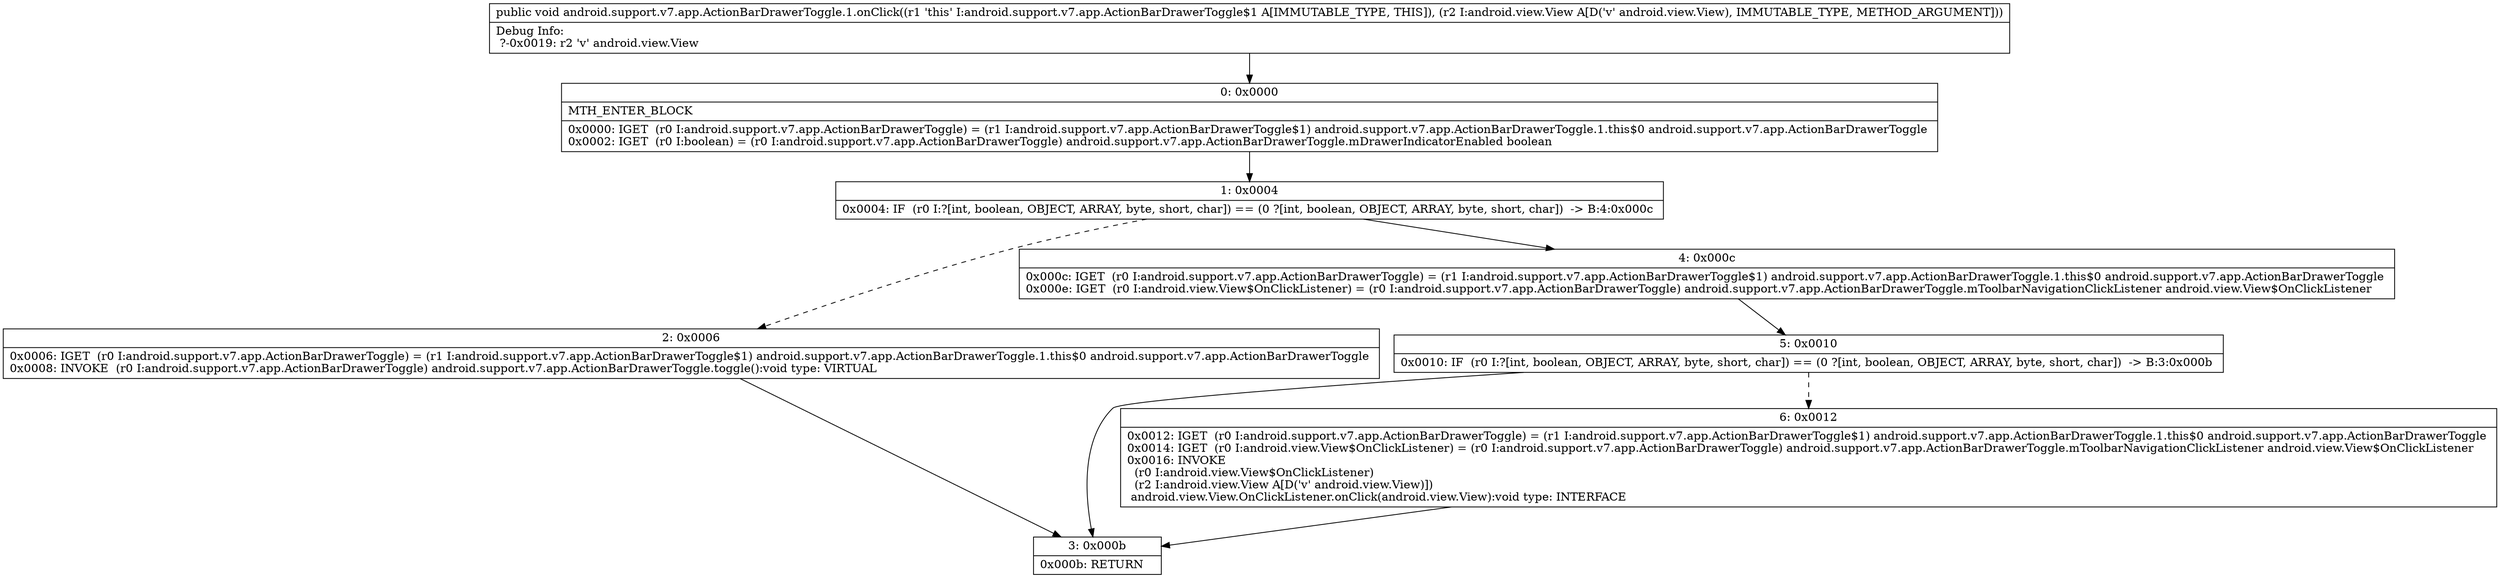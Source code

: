 digraph "CFG forandroid.support.v7.app.ActionBarDrawerToggle.1.onClick(Landroid\/view\/View;)V" {
Node_0 [shape=record,label="{0\:\ 0x0000|MTH_ENTER_BLOCK\l|0x0000: IGET  (r0 I:android.support.v7.app.ActionBarDrawerToggle) = (r1 I:android.support.v7.app.ActionBarDrawerToggle$1) android.support.v7.app.ActionBarDrawerToggle.1.this$0 android.support.v7.app.ActionBarDrawerToggle \l0x0002: IGET  (r0 I:boolean) = (r0 I:android.support.v7.app.ActionBarDrawerToggle) android.support.v7.app.ActionBarDrawerToggle.mDrawerIndicatorEnabled boolean \l}"];
Node_1 [shape=record,label="{1\:\ 0x0004|0x0004: IF  (r0 I:?[int, boolean, OBJECT, ARRAY, byte, short, char]) == (0 ?[int, boolean, OBJECT, ARRAY, byte, short, char])  \-\> B:4:0x000c \l}"];
Node_2 [shape=record,label="{2\:\ 0x0006|0x0006: IGET  (r0 I:android.support.v7.app.ActionBarDrawerToggle) = (r1 I:android.support.v7.app.ActionBarDrawerToggle$1) android.support.v7.app.ActionBarDrawerToggle.1.this$0 android.support.v7.app.ActionBarDrawerToggle \l0x0008: INVOKE  (r0 I:android.support.v7.app.ActionBarDrawerToggle) android.support.v7.app.ActionBarDrawerToggle.toggle():void type: VIRTUAL \l}"];
Node_3 [shape=record,label="{3\:\ 0x000b|0x000b: RETURN   \l}"];
Node_4 [shape=record,label="{4\:\ 0x000c|0x000c: IGET  (r0 I:android.support.v7.app.ActionBarDrawerToggle) = (r1 I:android.support.v7.app.ActionBarDrawerToggle$1) android.support.v7.app.ActionBarDrawerToggle.1.this$0 android.support.v7.app.ActionBarDrawerToggle \l0x000e: IGET  (r0 I:android.view.View$OnClickListener) = (r0 I:android.support.v7.app.ActionBarDrawerToggle) android.support.v7.app.ActionBarDrawerToggle.mToolbarNavigationClickListener android.view.View$OnClickListener \l}"];
Node_5 [shape=record,label="{5\:\ 0x0010|0x0010: IF  (r0 I:?[int, boolean, OBJECT, ARRAY, byte, short, char]) == (0 ?[int, boolean, OBJECT, ARRAY, byte, short, char])  \-\> B:3:0x000b \l}"];
Node_6 [shape=record,label="{6\:\ 0x0012|0x0012: IGET  (r0 I:android.support.v7.app.ActionBarDrawerToggle) = (r1 I:android.support.v7.app.ActionBarDrawerToggle$1) android.support.v7.app.ActionBarDrawerToggle.1.this$0 android.support.v7.app.ActionBarDrawerToggle \l0x0014: IGET  (r0 I:android.view.View$OnClickListener) = (r0 I:android.support.v7.app.ActionBarDrawerToggle) android.support.v7.app.ActionBarDrawerToggle.mToolbarNavigationClickListener android.view.View$OnClickListener \l0x0016: INVOKE  \l  (r0 I:android.view.View$OnClickListener)\l  (r2 I:android.view.View A[D('v' android.view.View)])\l android.view.View.OnClickListener.onClick(android.view.View):void type: INTERFACE \l}"];
MethodNode[shape=record,label="{public void android.support.v7.app.ActionBarDrawerToggle.1.onClick((r1 'this' I:android.support.v7.app.ActionBarDrawerToggle$1 A[IMMUTABLE_TYPE, THIS]), (r2 I:android.view.View A[D('v' android.view.View), IMMUTABLE_TYPE, METHOD_ARGUMENT]))  | Debug Info:\l  ?\-0x0019: r2 'v' android.view.View\l}"];
MethodNode -> Node_0;
Node_0 -> Node_1;
Node_1 -> Node_2[style=dashed];
Node_1 -> Node_4;
Node_2 -> Node_3;
Node_4 -> Node_5;
Node_5 -> Node_3;
Node_5 -> Node_6[style=dashed];
Node_6 -> Node_3;
}

